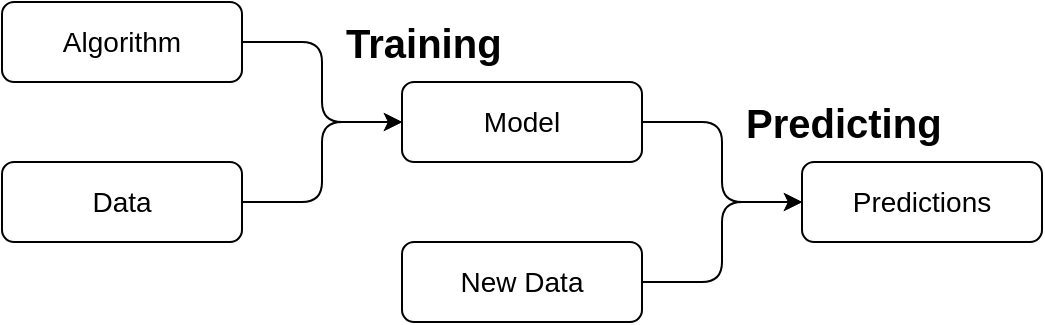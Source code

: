 <mxfile version="13.9.5" type="device" pages="5"><diagram id="xTy2y7PyVUbXui-J8zsi" name="Modelling"><mxGraphModel dx="1122" dy="823" grid="1" gridSize="10" guides="1" tooltips="1" connect="1" arrows="1" fold="1" page="1" pageScale="1" pageWidth="827" pageHeight="1169" math="0" shadow="0"><root><mxCell id="a8OBqglMKeLaPlFxwK1M-0"/><mxCell id="a8OBqglMKeLaPlFxwK1M-1" parent="a8OBqglMKeLaPlFxwK1M-0"/><mxCell id="a8OBqglMKeLaPlFxwK1M-9" style="edgeStyle=orthogonalEdgeStyle;rounded=1;orthogonalLoop=1;jettySize=auto;html=1;fontFamily=Arial;fontSize=14;" parent="a8OBqglMKeLaPlFxwK1M-1" source="a8OBqglMKeLaPlFxwK1M-4" target="a8OBqglMKeLaPlFxwK1M-6" edge="1"><mxGeometry relative="1" as="geometry"/></mxCell><mxCell id="a8OBqglMKeLaPlFxwK1M-4" value="Algorithm" style="rounded=1;whiteSpace=wrap;html=1;fontFamily=Arial;fontSize=14;" parent="a8OBqglMKeLaPlFxwK1M-1" vertex="1"><mxGeometry x="120" y="280" width="120" height="40" as="geometry"/></mxCell><mxCell id="a8OBqglMKeLaPlFxwK1M-10" style="edgeStyle=orthogonalEdgeStyle;rounded=1;orthogonalLoop=1;jettySize=auto;html=1;fontFamily=Arial;fontSize=14;" parent="a8OBqglMKeLaPlFxwK1M-1" source="a8OBqglMKeLaPlFxwK1M-5" target="a8OBqglMKeLaPlFxwK1M-6" edge="1"><mxGeometry relative="1" as="geometry"/></mxCell><mxCell id="a8OBqglMKeLaPlFxwK1M-5" value="Data" style="rounded=1;whiteSpace=wrap;html=1;fontFamily=Arial;fontSize=14;" parent="a8OBqglMKeLaPlFxwK1M-1" vertex="1"><mxGeometry x="120" y="360" width="120" height="40" as="geometry"/></mxCell><mxCell id="a8OBqglMKeLaPlFxwK1M-11" style="edgeStyle=orthogonalEdgeStyle;rounded=1;orthogonalLoop=1;jettySize=auto;html=1;entryX=0;entryY=0.5;entryDx=0;entryDy=0;fontFamily=Arial;fontSize=14;" parent="a8OBqglMKeLaPlFxwK1M-1" source="a8OBqglMKeLaPlFxwK1M-6" target="a8OBqglMKeLaPlFxwK1M-8" edge="1"><mxGeometry relative="1" as="geometry"/></mxCell><mxCell id="a8OBqglMKeLaPlFxwK1M-6" value="Model" style="rounded=1;whiteSpace=wrap;html=1;fontFamily=Arial;fontSize=14;" parent="a8OBqglMKeLaPlFxwK1M-1" vertex="1"><mxGeometry x="320" y="320" width="120" height="40" as="geometry"/></mxCell><mxCell id="a8OBqglMKeLaPlFxwK1M-12" style="edgeStyle=orthogonalEdgeStyle;rounded=1;orthogonalLoop=1;jettySize=auto;html=1;entryX=0;entryY=0.5;entryDx=0;entryDy=0;fontFamily=Arial;fontSize=14;" parent="a8OBqglMKeLaPlFxwK1M-1" source="a8OBqglMKeLaPlFxwK1M-7" target="a8OBqglMKeLaPlFxwK1M-8" edge="1"><mxGeometry relative="1" as="geometry"/></mxCell><mxCell id="a8OBqglMKeLaPlFxwK1M-7" value="New Data" style="rounded=1;whiteSpace=wrap;html=1;fontFamily=Arial;fontSize=14;" parent="a8OBqglMKeLaPlFxwK1M-1" vertex="1"><mxGeometry x="320" y="400" width="120" height="40" as="geometry"/></mxCell><mxCell id="a8OBqglMKeLaPlFxwK1M-8" value="Predictions" style="rounded=1;whiteSpace=wrap;html=1;fontFamily=Arial;fontSize=14;" parent="a8OBqglMKeLaPlFxwK1M-1" vertex="1"><mxGeometry x="520" y="360" width="120" height="40" as="geometry"/></mxCell><mxCell id="pkLMkSq3gTaRgPlo_89J-0" value="&lt;b&gt;&lt;font style=&quot;font-size: 20px&quot;&gt;Training&lt;/font&gt;&lt;/b&gt;" style="text;html=1;strokeColor=none;fillColor=none;align=left;verticalAlign=middle;whiteSpace=wrap;rounded=0;dashed=1;fontFamily=Arial;fontSize=14;shadow=0;" parent="a8OBqglMKeLaPlFxwK1M-1" vertex="1"><mxGeometry x="290" y="290" width="40" height="20" as="geometry"/></mxCell><mxCell id="lcDEcHMbwox3hYCZz1Sc-0" value="&lt;b&gt;&lt;font style=&quot;font-size: 20px&quot;&gt;Predicting&lt;/font&gt;&lt;/b&gt;" style="text;html=1;strokeColor=none;fillColor=none;align=left;verticalAlign=middle;whiteSpace=wrap;rounded=0;dashed=1;fontFamily=Arial;fontSize=14;shadow=0;" parent="a8OBqglMKeLaPlFxwK1M-1" vertex="1"><mxGeometry x="490" y="330" width="40" height="20" as="geometry"/></mxCell></root></mxGraphModel></diagram><diagram id="cHXQ7OsaG6UoClwh1egs" name="Model"><mxGraphModel dx="295" dy="823" grid="1" gridSize="10" guides="1" tooltips="1" connect="1" arrows="1" fold="1" page="1" pageScale="1" pageWidth="827" pageHeight="1169" math="0" shadow="0"><root><mxCell id="7LIMYrIIMNjhxqGg4Xl--0"/><mxCell id="7LIMYrIIMNjhxqGg4Xl--1" parent="7LIMYrIIMNjhxqGg4Xl--0"/><mxCell id="I1Z-sqdqIyx8Wfj8hcWC-0" value="" style="rounded=1;whiteSpace=wrap;html=1;fontFamily=Arial;fontSize=14;arcSize=5;dashed=1;" vertex="1" parent="7LIMYrIIMNjhxqGg4Xl--1"><mxGeometry x="880" y="40" width="360" height="160" as="geometry"/></mxCell><mxCell id="VPc66kngeP4kBs-6OCEK-0" value="" style="edgeStyle=orthogonalEdgeStyle;rounded=0;orthogonalLoop=1;jettySize=auto;html=1;" edge="1" parent="7LIMYrIIMNjhxqGg4Xl--1" source="I1Z-sqdqIyx8Wfj8hcWC-1" target="I1Z-sqdqIyx8Wfj8hcWC-2"><mxGeometry relative="1" as="geometry"/></mxCell><mxCell id="I1Z-sqdqIyx8Wfj8hcWC-1" value="Pre-processor" style="rounded=1;whiteSpace=wrap;html=1;fontFamily=Arial;fontSize=14;fillColor=#d5e8d4;strokeColor=#82b366;" vertex="1" parent="7LIMYrIIMNjhxqGg4Xl--1"><mxGeometry x="920" y="120" width="120" height="40" as="geometry"/></mxCell><mxCell id="I1Z-sqdqIyx8Wfj8hcWC-2" value="Estimator" style="rounded=1;whiteSpace=wrap;html=1;fontFamily=Arial;fontSize=14;fillColor=#d5e8d4;strokeColor=#82b366;" vertex="1" parent="7LIMYrIIMNjhxqGg4Xl--1"><mxGeometry x="1080" y="120" width="120" height="40" as="geometry"/></mxCell><mxCell id="nZZqn4tm8557bT5Q1NgA-0" value="&lt;b&gt;&lt;font style=&quot;font-size: 20px&quot;&gt;Model&lt;/font&gt;&lt;/b&gt;" style="text;html=1;strokeColor=none;fillColor=none;align=left;verticalAlign=middle;whiteSpace=wrap;rounded=0;dashed=1;fontFamily=Arial;fontSize=14;" vertex="1" parent="7LIMYrIIMNjhxqGg4Xl--1"><mxGeometry x="920" y="70" width="40" height="20" as="geometry"/></mxCell></root></mxGraphModel></diagram><diagram name="Training" id="74e2e168-ea6b-b213-b513-2b3c1d86103e"><mxGraphModel dx="22" dy="823" grid="1" gridSize="10" guides="1" tooltips="1" connect="1" arrows="1" fold="1" page="1" pageScale="1" pageWidth="1100" pageHeight="850" background="#ffffff" math="0" shadow="0"><root><mxCell id="0"/><mxCell id="1" parent="0"/><mxCell id="fzLfbE-F1dymMLBOgdQf-57" value="" style="rounded=1;whiteSpace=wrap;html=1;fontFamily=Arial;fontSize=14;arcSize=5;dashed=1;" parent="1" vertex="1"><mxGeometry x="1160" y="40" width="680" height="880" as="geometry"/></mxCell><mxCell id="fzLfbE-F1dymMLBOgdQf-58" style="edgeStyle=orthogonalEdgeStyle;rounded=1;orthogonalLoop=1;jettySize=auto;html=1;fontFamily=Arial;fontSize=14;" parent="1" source="fzLfbE-F1dymMLBOgdQf-60" target="fzLfbE-F1dymMLBOgdQf-63" edge="1"><mxGeometry relative="1" as="geometry"/></mxCell><mxCell id="fzLfbE-F1dymMLBOgdQf-59" style="edgeStyle=orthogonalEdgeStyle;rounded=1;orthogonalLoop=1;jettySize=auto;html=1;fontFamily=Arial;fontSize=14;" parent="1" source="fzLfbE-F1dymMLBOgdQf-60" target="fzLfbE-F1dymMLBOgdQf-65" edge="1"><mxGeometry relative="1" as="geometry"/></mxCell><mxCell id="fzLfbE-F1dymMLBOgdQf-60" value="Raw Data" style="rounded=1;whiteSpace=wrap;html=1;fontFamily=Arial;fontSize=14;fillColor=#dae8fc;strokeColor=#6c8ebf;" parent="1" vertex="1"><mxGeometry x="1200" y="120" width="120" height="40" as="geometry"/></mxCell><mxCell id="fzLfbE-F1dymMLBOgdQf-61" value="" style="edgeStyle=orthogonalEdgeStyle;rounded=1;orthogonalLoop=1;jettySize=auto;html=1;fontFamily=Arial;fontSize=14;" parent="1" source="fzLfbE-F1dymMLBOgdQf-63" target="fzLfbE-F1dymMLBOgdQf-67" edge="1"><mxGeometry relative="1" as="geometry"/></mxCell><mxCell id="fzLfbE-F1dymMLBOgdQf-62" style="edgeStyle=orthogonalEdgeStyle;rounded=1;orthogonalLoop=1;jettySize=auto;html=1;fontFamily=Arial;fontSize=14;" parent="1" source="fzLfbE-F1dymMLBOgdQf-63" target="fzLfbE-F1dymMLBOgdQf-73" edge="1"><mxGeometry relative="1" as="geometry"/></mxCell><mxCell id="fzLfbE-F1dymMLBOgdQf-63" value="Train Data" style="rounded=1;whiteSpace=wrap;html=1;fontFamily=Arial;fontSize=14;fillColor=#dae8fc;strokeColor=#6c8ebf;" parent="1" vertex="1"><mxGeometry x="1520" y="200" width="120" height="40" as="geometry"/></mxCell><mxCell id="fzLfbE-F1dymMLBOgdQf-64" style="edgeStyle=orthogonalEdgeStyle;rounded=1;orthogonalLoop=1;jettySize=auto;html=1;fontFamily=Arial;fontSize=14;" parent="1" source="fzLfbE-F1dymMLBOgdQf-65" target="fzLfbE-F1dymMLBOgdQf-75" edge="1"><mxGeometry relative="1" as="geometry"/></mxCell><mxCell id="fzLfbE-F1dymMLBOgdQf-65" value="Test Data" style="rounded=1;whiteSpace=wrap;html=1;fontFamily=Arial;fontSize=14;fillColor=#dae8fc;strokeColor=#6c8ebf;" parent="1" vertex="1"><mxGeometry x="1680" y="200" width="120" height="40" as="geometry"/></mxCell><mxCell id="fzLfbE-F1dymMLBOgdQf-66" value="" style="edgeStyle=orthogonalEdgeStyle;rounded=1;orthogonalLoop=1;jettySize=auto;html=1;fontFamily=Arial;fontSize=14;" parent="1" source="fzLfbE-F1dymMLBOgdQf-67" target="fzLfbE-F1dymMLBOgdQf-71" edge="1"><mxGeometry relative="1" as="geometry"/></mxCell><mxCell id="fzLfbE-F1dymMLBOgdQf-67" value="Fit Pre-processor" style="shape=process;whiteSpace=wrap;html=1;backgroundOutline=1;fontFamily=Arial;fontSize=14;" parent="1" vertex="1"><mxGeometry x="1360" y="280" width="120" height="40" as="geometry"/></mxCell><mxCell id="fzLfbE-F1dymMLBOgdQf-68" style="edgeStyle=orthogonalEdgeStyle;rounded=1;orthogonalLoop=1;jettySize=auto;html=1;fontFamily=Arial;fontSize=14;" parent="1" source="fzLfbE-F1dymMLBOgdQf-71" target="fzLfbE-F1dymMLBOgdQf-75" edge="1"><mxGeometry relative="1" as="geometry"><Array as="points"><mxPoint x="1710" y="370"/></Array></mxGeometry></mxCell><mxCell id="fzLfbE-F1dymMLBOgdQf-69" style="edgeStyle=orthogonalEdgeStyle;rounded=1;orthogonalLoop=1;jettySize=auto;html=1;fontFamily=Arial;fontSize=14;" parent="1" source="fzLfbE-F1dymMLBOgdQf-71" target="fzLfbE-F1dymMLBOgdQf-73" edge="1"><mxGeometry relative="1" as="geometry"><Array as="points"><mxPoint x="1550" y="390"/></Array></mxGeometry></mxCell><mxCell id="fzLfbE-F1dymMLBOgdQf-70" style="edgeStyle=orthogonalEdgeStyle;rounded=1;orthogonalLoop=1;jettySize=auto;html=1;exitX=0.5;exitY=1;exitDx=0;exitDy=0;entryX=0.5;entryY=0;entryDx=0;entryDy=0;fontFamily=Arial;fontSize=14;" parent="1" source="fzLfbE-F1dymMLBOgdQf-71" target="fzLfbE-F1dymMLBOgdQf-89" edge="1"><mxGeometry relative="1" as="geometry"><Array as="points"><mxPoint x="1420" y="800"/><mxPoint x="1580" y="800"/></Array></mxGeometry></mxCell><mxCell id="fzLfbE-F1dymMLBOgdQf-71" value="Pre-processor" style="rounded=1;whiteSpace=wrap;html=1;fontFamily=Arial;fontSize=14;fillColor=#d5e8d4;strokeColor=#82b366;" parent="1" vertex="1"><mxGeometry x="1360" y="360" width="120" height="40" as="geometry"/></mxCell><mxCell id="fzLfbE-F1dymMLBOgdQf-72" value="" style="edgeStyle=orthogonalEdgeStyle;rounded=1;orthogonalLoop=1;jettySize=auto;html=1;fontFamily=Arial;fontSize=14;" parent="1" source="fzLfbE-F1dymMLBOgdQf-73" target="fzLfbE-F1dymMLBOgdQf-77" edge="1"><mxGeometry relative="1" as="geometry"/></mxCell><mxCell id="fzLfbE-F1dymMLBOgdQf-73" value="Pre-process" style="shape=process;whiteSpace=wrap;html=1;backgroundOutline=1;fontFamily=Arial;fontSize=14;" parent="1" vertex="1"><mxGeometry x="1520" y="440" width="120" height="40" as="geometry"/></mxCell><mxCell id="fzLfbE-F1dymMLBOgdQf-74" value="" style="edgeStyle=orthogonalEdgeStyle;rounded=1;orthogonalLoop=1;jettySize=auto;html=1;fontFamily=Arial;fontSize=14;" parent="1" source="fzLfbE-F1dymMLBOgdQf-75" target="fzLfbE-F1dymMLBOgdQf-79" edge="1"><mxGeometry relative="1" as="geometry"/></mxCell><mxCell id="fzLfbE-F1dymMLBOgdQf-75" value="Pre-process" style="shape=process;whiteSpace=wrap;html=1;backgroundOutline=1;fontFamily=Arial;fontSize=14;" parent="1" vertex="1"><mxGeometry x="1680" y="440" width="120" height="40" as="geometry"/></mxCell><mxCell id="fzLfbE-F1dymMLBOgdQf-76" style="edgeStyle=orthogonalEdgeStyle;rounded=1;orthogonalLoop=1;jettySize=auto;html=1;fontFamily=Arial;fontSize=14;" parent="1" source="fzLfbE-F1dymMLBOgdQf-77" target="fzLfbE-F1dymMLBOgdQf-81" edge="1"><mxGeometry relative="1" as="geometry"/></mxCell><mxCell id="fzLfbE-F1dymMLBOgdQf-77" value="Pre-processed Train Data" style="rounded=1;whiteSpace=wrap;html=1;fontFamily=Arial;fontSize=14;fillColor=#dae8fc;strokeColor=#6c8ebf;" parent="1" vertex="1"><mxGeometry x="1520" y="520" width="120" height="40" as="geometry"/></mxCell><mxCell id="fzLfbE-F1dymMLBOgdQf-78" style="edgeStyle=orthogonalEdgeStyle;rounded=1;orthogonalLoop=1;jettySize=auto;html=1;fontFamily=Arial;fontSize=14;" parent="1" source="fzLfbE-F1dymMLBOgdQf-79" target="fzLfbE-F1dymMLBOgdQf-83" edge="1"><mxGeometry relative="1" as="geometry"/></mxCell><mxCell id="fzLfbE-F1dymMLBOgdQf-79" value="Pre-processed Test Data" style="rounded=1;whiteSpace=wrap;html=1;fontFamily=Arial;fontSize=14;fillColor=#dae8fc;strokeColor=#6c8ebf;" parent="1" vertex="1"><mxGeometry x="1680" y="520" width="120" height="40" as="geometry"/></mxCell><mxCell id="fzLfbE-F1dymMLBOgdQf-80" style="edgeStyle=orthogonalEdgeStyle;rounded=1;orthogonalLoop=1;jettySize=auto;html=1;fontFamily=Arial;fontSize=14;" parent="1" source="fzLfbE-F1dymMLBOgdQf-81" target="fzLfbE-F1dymMLBOgdQf-86" edge="1"><mxGeometry relative="1" as="geometry"/></mxCell><mxCell id="fzLfbE-F1dymMLBOgdQf-81" value="Train Estimator" style="shape=process;whiteSpace=wrap;html=1;backgroundOutline=1;fontFamily=Arial;fontSize=14;" parent="1" vertex="1"><mxGeometry x="1520" y="600" width="120" height="40" as="geometry"/></mxCell><mxCell id="fzLfbE-F1dymMLBOgdQf-82" value="" style="edgeStyle=orthogonalEdgeStyle;rounded=1;orthogonalLoop=1;jettySize=auto;html=1;fontFamily=Arial;fontSize=14;" parent="1" source="fzLfbE-F1dymMLBOgdQf-83" target="fzLfbE-F1dymMLBOgdQf-91" edge="1"><mxGeometry relative="1" as="geometry"/></mxCell><mxCell id="fzLfbE-F1dymMLBOgdQf-83" value="Evaluate Estimator" style="shape=process;whiteSpace=wrap;html=1;backgroundOutline=1;fontFamily=Arial;fontSize=14;" parent="1" vertex="1"><mxGeometry x="1680" y="680" width="120" height="40" as="geometry"/></mxCell><mxCell id="fzLfbE-F1dymMLBOgdQf-84" style="edgeStyle=orthogonalEdgeStyle;rounded=1;orthogonalLoop=1;jettySize=auto;html=1;entryX=0;entryY=0.5;entryDx=0;entryDy=0;fontFamily=Arial;fontSize=14;" parent="1" source="fzLfbE-F1dymMLBOgdQf-86" target="fzLfbE-F1dymMLBOgdQf-83" edge="1"><mxGeometry relative="1" as="geometry"/></mxCell><mxCell id="fzLfbE-F1dymMLBOgdQf-85" value="" style="edgeStyle=orthogonalEdgeStyle;rounded=1;orthogonalLoop=1;jettySize=auto;html=1;fontFamily=Arial;fontSize=14;" parent="1" source="fzLfbE-F1dymMLBOgdQf-86" target="fzLfbE-F1dymMLBOgdQf-89" edge="1"><mxGeometry relative="1" as="geometry"/></mxCell><mxCell id="fzLfbE-F1dymMLBOgdQf-86" value="Estimator" style="rounded=1;whiteSpace=wrap;html=1;fontFamily=Arial;fontSize=14;fillColor=#d5e8d4;strokeColor=#82b366;" parent="1" vertex="1"><mxGeometry x="1520" y="680" width="120" height="40" as="geometry"/></mxCell><mxCell id="fzLfbE-F1dymMLBOgdQf-87" style="edgeStyle=orthogonalEdgeStyle;rounded=1;orthogonalLoop=1;jettySize=auto;html=1;fontFamily=Arial;fontSize=14;" parent="1" source="fzLfbE-F1dymMLBOgdQf-88" target="fzLfbE-F1dymMLBOgdQf-81" edge="1"><mxGeometry relative="1" as="geometry"/></mxCell><mxCell id="fzLfbE-F1dymMLBOgdQf-88" value="Training&lt;br&gt;Algorithm" style="rounded=1;whiteSpace=wrap;html=1;fontFamily=Arial;fontSize=14;fillColor=#fff2cc;strokeColor=#d6b656;" parent="1" vertex="1"><mxGeometry x="1200" y="600" width="120" height="40" as="geometry"/></mxCell><mxCell id="fzLfbE-F1dymMLBOgdQf-93" style="edgeStyle=orthogonalEdgeStyle;rounded=1;orthogonalLoop=1;jettySize=auto;html=1;fontFamily=Arial;fontSize=14;" parent="1" source="fzLfbE-F1dymMLBOgdQf-89" target="fzLfbE-F1dymMLBOgdQf-92" edge="1"><mxGeometry relative="1" as="geometry"/></mxCell><mxCell id="fzLfbE-F1dymMLBOgdQf-89" value="Register Model" style="shape=process;whiteSpace=wrap;html=1;backgroundOutline=1;fontFamily=Arial;fontSize=14;" parent="1" vertex="1"><mxGeometry x="1520" y="840" width="120" height="40" as="geometry"/></mxCell><mxCell id="fzLfbE-F1dymMLBOgdQf-90" style="edgeStyle=orthogonalEdgeStyle;rounded=1;orthogonalLoop=1;jettySize=auto;html=1;exitX=0.5;exitY=1;exitDx=0;exitDy=0;entryX=1;entryY=0.5;entryDx=0;entryDy=0;fontFamily=Arial;fontSize=14;" parent="1" source="fzLfbE-F1dymMLBOgdQf-91" target="fzLfbE-F1dymMLBOgdQf-89" edge="1"><mxGeometry relative="1" as="geometry"/></mxCell><mxCell id="fzLfbE-F1dymMLBOgdQf-91" value="Evaluation&lt;br&gt;Metrics" style="rounded=1;whiteSpace=wrap;html=1;fontFamily=Arial;fontSize=14;" parent="1" vertex="1"><mxGeometry x="1680" y="760" width="120" height="40" as="geometry"/></mxCell><mxCell id="fzLfbE-F1dymMLBOgdQf-92" value="Model Registry" style="rounded=1;whiteSpace=wrap;html=1;fontFamily=Arial;fontSize=14;fillColor=#e1d5e7;strokeColor=#9673a6;" parent="1" vertex="1"><mxGeometry x="1520" y="960" width="120" height="40" as="geometry"/></mxCell><mxCell id="fzLfbE-F1dymMLBOgdQf-94" value="&lt;b&gt;&lt;font style=&quot;font-size: 20px&quot;&gt;Training&lt;/font&gt;&lt;/b&gt;" style="text;html=1;strokeColor=none;fillColor=none;align=left;verticalAlign=middle;whiteSpace=wrap;rounded=0;dashed=1;fontFamily=Arial;fontSize=14;" parent="1" vertex="1"><mxGeometry x="1200" y="70" width="40" height="20" as="geometry"/></mxCell></root></mxGraphModel></diagram><diagram id="GuWJZfnpEX2tFPy7BMl6" name="Calibrating"><mxGraphModel dx="295" dy="823" grid="1" gridSize="10" guides="1" tooltips="1" connect="1" arrows="1" fold="1" page="1" pageScale="1" pageWidth="827" pageHeight="1169" math="0" shadow="0"><root><mxCell id="D7kv5JuL8nvupH9nSDgM-0"/><mxCell id="D7kv5JuL8nvupH9nSDgM-1" parent="D7kv5JuL8nvupH9nSDgM-0"/><mxCell id="ubzwVZP0u0Q2khTZHmFF-0" value="" style="rounded=1;whiteSpace=wrap;html=1;fontFamily=Arial;fontSize=14;arcSize=5;dashed=1;" parent="D7kv5JuL8nvupH9nSDgM-1" vertex="1"><mxGeometry x="1040" y="200" width="560" height="720" as="geometry"/></mxCell><mxCell id="ubzwVZP0u0Q2khTZHmFF-2" style="edgeStyle=orthogonalEdgeStyle;rounded=1;orthogonalLoop=1;jettySize=auto;html=1;fontFamily=Arial;fontSize=14;" parent="D7kv5JuL8nvupH9nSDgM-1" source="ubzwVZP0u0Q2khTZHmFF-3" target="ubzwVZP0u0Q2khTZHmFF-8" edge="1"><mxGeometry relative="1" as="geometry"/></mxCell><mxCell id="ubzwVZP0u0Q2khTZHmFF-3" value="Raw Data" style="rounded=1;whiteSpace=wrap;html=1;fontFamily=Arial;fontSize=14;fillColor=#dae8fc;strokeColor=#6c8ebf;" parent="D7kv5JuL8nvupH9nSDgM-1" vertex="1"><mxGeometry x="1080" y="280" width="120" height="40" as="geometry"/></mxCell><mxCell id="ubzwVZP0u0Q2khTZHmFF-7" style="edgeStyle=orthogonalEdgeStyle;rounded=1;orthogonalLoop=1;jettySize=auto;html=1;fontFamily=Arial;fontSize=14;" parent="D7kv5JuL8nvupH9nSDgM-1" source="ubzwVZP0u0Q2khTZHmFF-8" target="ubzwVZP0u0Q2khTZHmFF-18" edge="1"><mxGeometry relative="1" as="geometry"/></mxCell><mxCell id="ubzwVZP0u0Q2khTZHmFF-8" value="Test Data" style="rounded=1;whiteSpace=wrap;html=1;fontFamily=Arial;fontSize=14;fillColor=#dae8fc;strokeColor=#6c8ebf;" parent="D7kv5JuL8nvupH9nSDgM-1" vertex="1"><mxGeometry x="1280" y="280" width="120" height="40" as="geometry"/></mxCell><mxCell id="74QNjlxHKozo7vmwcEee-7" style="edgeStyle=orthogonalEdgeStyle;rounded=1;orthogonalLoop=1;jettySize=auto;html=1;exitX=1;exitY=0.25;exitDx=0;exitDy=0;entryX=0;entryY=0.25;entryDx=0;entryDy=0;" parent="D7kv5JuL8nvupH9nSDgM-1" source="ubzwVZP0u0Q2khTZHmFF-14" target="ubzwVZP0u0Q2khTZHmFF-18" edge="1"><mxGeometry relative="1" as="geometry"/></mxCell><mxCell id="74QNjlxHKozo7vmwcEee-8" style="edgeStyle=orthogonalEdgeStyle;rounded=1;orthogonalLoop=1;jettySize=auto;html=1;exitX=1;exitY=0.75;exitDx=0;exitDy=0;entryX=0.5;entryY=0;entryDx=0;entryDy=0;" parent="D7kv5JuL8nvupH9nSDgM-1" source="ubzwVZP0u0Q2khTZHmFF-14" target="ubzwVZP0u0Q2khTZHmFF-33" edge="1"><mxGeometry relative="1" as="geometry"><Array as="points"><mxPoint x="1240" y="390"/><mxPoint x="1240" y="780"/><mxPoint x="1340" y="780"/></Array></mxGeometry></mxCell><mxCell id="ubzwVZP0u0Q2khTZHmFF-14" value="Pre-processor" style="rounded=1;whiteSpace=wrap;html=1;fontFamily=Arial;fontSize=14;fillColor=#d5e8d4;strokeColor=#82b366;" parent="D7kv5JuL8nvupH9nSDgM-1" vertex="1"><mxGeometry x="1080" y="360" width="120" height="40" as="geometry"/></mxCell><mxCell id="ubzwVZP0u0Q2khTZHmFF-17" value="" style="edgeStyle=orthogonalEdgeStyle;rounded=1;orthogonalLoop=1;jettySize=auto;html=1;fontFamily=Arial;fontSize=14;" parent="D7kv5JuL8nvupH9nSDgM-1" source="ubzwVZP0u0Q2khTZHmFF-18" target="ubzwVZP0u0Q2khTZHmFF-22" edge="1"><mxGeometry relative="1" as="geometry"/></mxCell><mxCell id="ubzwVZP0u0Q2khTZHmFF-18" value="Pre-process" style="shape=process;whiteSpace=wrap;html=1;backgroundOutline=1;fontFamily=Arial;fontSize=14;" parent="D7kv5JuL8nvupH9nSDgM-1" vertex="1"><mxGeometry x="1280" y="360" width="120" height="40" as="geometry"/></mxCell><mxCell id="74QNjlxHKozo7vmwcEee-4" value="" style="edgeStyle=orthogonalEdgeStyle;rounded=1;orthogonalLoop=1;jettySize=auto;html=1;" parent="D7kv5JuL8nvupH9nSDgM-1" source="ubzwVZP0u0Q2khTZHmFF-22" target="ubzwVZP0u0Q2khTZHmFF-24" edge="1"><mxGeometry relative="1" as="geometry"/></mxCell><mxCell id="74QNjlxHKozo7vmwcEee-6" style="edgeStyle=orthogonalEdgeStyle;rounded=1;orthogonalLoop=1;jettySize=auto;html=1;" parent="D7kv5JuL8nvupH9nSDgM-1" source="ubzwVZP0u0Q2khTZHmFF-22" target="ubzwVZP0u0Q2khTZHmFF-26" edge="1"><mxGeometry relative="1" as="geometry"/></mxCell><mxCell id="ubzwVZP0u0Q2khTZHmFF-22" value="Pre-processed Test Data" style="rounded=1;whiteSpace=wrap;html=1;fontFamily=Arial;fontSize=14;fillColor=#dae8fc;strokeColor=#6c8ebf;" parent="D7kv5JuL8nvupH9nSDgM-1" vertex="1"><mxGeometry x="1280" y="440" width="120" height="40" as="geometry"/></mxCell><mxCell id="T9d5oIJrmIuhIrHtJYar-8" value="" style="edgeStyle=orthogonalEdgeStyle;rounded=1;orthogonalLoop=1;jettySize=auto;html=1;" parent="D7kv5JuL8nvupH9nSDgM-1" source="ubzwVZP0u0Q2khTZHmFF-24" target="T9d5oIJrmIuhIrHtJYar-2" edge="1"><mxGeometry relative="1" as="geometry"/></mxCell><mxCell id="ubzwVZP0u0Q2khTZHmFF-24" value="Calibrate Estimator" style="shape=process;whiteSpace=wrap;html=1;backgroundOutline=1;fontFamily=Arial;fontSize=14;" parent="D7kv5JuL8nvupH9nSDgM-1" vertex="1"><mxGeometry x="1280" y="600" width="120" height="40" as="geometry"/></mxCell><mxCell id="ubzwVZP0u0Q2khTZHmFF-25" value="" style="edgeStyle=orthogonalEdgeStyle;rounded=1;orthogonalLoop=1;jettySize=auto;html=1;fontFamily=Arial;fontSize=14;" parent="D7kv5JuL8nvupH9nSDgM-1" source="ubzwVZP0u0Q2khTZHmFF-26" target="ubzwVZP0u0Q2khTZHmFF-35" edge="1"><mxGeometry relative="1" as="geometry"/></mxCell><mxCell id="ubzwVZP0u0Q2khTZHmFF-26" value="Evaluate Estimator" style="shape=process;whiteSpace=wrap;html=1;backgroundOutline=1;fontFamily=Arial;fontSize=14;" parent="D7kv5JuL8nvupH9nSDgM-1" vertex="1"><mxGeometry x="1440" y="680" width="120" height="40" as="geometry"/></mxCell><mxCell id="ubzwVZP0u0Q2khTZHmFF-30" style="edgeStyle=orthogonalEdgeStyle;rounded=1;orthogonalLoop=1;jettySize=auto;html=1;fontFamily=Arial;fontSize=14;" parent="D7kv5JuL8nvupH9nSDgM-1" source="ubzwVZP0u0Q2khTZHmFF-31" target="ubzwVZP0u0Q2khTZHmFF-24" edge="1"><mxGeometry relative="1" as="geometry"/></mxCell><mxCell id="ubzwVZP0u0Q2khTZHmFF-31" value="Calibration&lt;br&gt;Algorithm" style="rounded=1;whiteSpace=wrap;html=1;fontFamily=Arial;fontSize=14;fillColor=#fff2cc;strokeColor=#d6b656;" parent="D7kv5JuL8nvupH9nSDgM-1" vertex="1"><mxGeometry x="1080" y="600" width="120" height="40" as="geometry"/></mxCell><mxCell id="Z_RzSSCOMTFx2VxE35YE-1" value="" style="edgeStyle=orthogonalEdgeStyle;rounded=1;orthogonalLoop=1;jettySize=auto;html=1;" parent="D7kv5JuL8nvupH9nSDgM-1" source="ubzwVZP0u0Q2khTZHmFF-33" target="Z_RzSSCOMTFx2VxE35YE-0" edge="1"><mxGeometry relative="1" as="geometry"/></mxCell><mxCell id="ubzwVZP0u0Q2khTZHmFF-33" value="Register Calibrated Model" style="shape=process;whiteSpace=wrap;html=1;backgroundOutline=1;fontFamily=Arial;fontSize=14;" parent="D7kv5JuL8nvupH9nSDgM-1" vertex="1"><mxGeometry x="1280" y="830" width="120" height="60" as="geometry"/></mxCell><mxCell id="ubzwVZP0u0Q2khTZHmFF-34" style="edgeStyle=orthogonalEdgeStyle;rounded=1;orthogonalLoop=1;jettySize=auto;html=1;exitX=0.5;exitY=1;exitDx=0;exitDy=0;entryX=1;entryY=0.5;entryDx=0;entryDy=0;fontFamily=Arial;fontSize=14;" parent="D7kv5JuL8nvupH9nSDgM-1" source="ubzwVZP0u0Q2khTZHmFF-35" target="ubzwVZP0u0Q2khTZHmFF-33" edge="1"><mxGeometry relative="1" as="geometry"/></mxCell><mxCell id="ubzwVZP0u0Q2khTZHmFF-35" value="Evaluation&lt;br&gt;Metrics" style="rounded=1;whiteSpace=wrap;html=1;fontFamily=Arial;fontSize=14;" parent="D7kv5JuL8nvupH9nSDgM-1" vertex="1"><mxGeometry x="1440" y="760" width="120" height="40" as="geometry"/></mxCell><mxCell id="T9d5oIJrmIuhIrHtJYar-6" style="edgeStyle=orthogonalEdgeStyle;rounded=1;orthogonalLoop=1;jettySize=auto;html=1;" parent="D7kv5JuL8nvupH9nSDgM-1" source="ubzwVZP0u0Q2khTZHmFF-36" target="ubzwVZP0u0Q2khTZHmFF-14" edge="1"><mxGeometry relative="1" as="geometry"/></mxCell><mxCell id="T9d5oIJrmIuhIrHtJYar-7" style="edgeStyle=orthogonalEdgeStyle;rounded=1;orthogonalLoop=1;jettySize=auto;html=1;entryX=0;entryY=0.5;entryDx=0;entryDy=0;" parent="D7kv5JuL8nvupH9nSDgM-1" source="ubzwVZP0u0Q2khTZHmFF-36" target="ubzwVZP0u0Q2khTZHmFF-29" edge="1"><mxGeometry relative="1" as="geometry"/></mxCell><mxCell id="ubzwVZP0u0Q2khTZHmFF-36" value="Model Registry" style="rounded=1;whiteSpace=wrap;html=1;fontFamily=Arial;fontSize=14;fillColor=#e1d5e7;strokeColor=#9673a6;" parent="D7kv5JuL8nvupH9nSDgM-1" vertex="1"><mxGeometry x="880" y="360" width="120" height="40" as="geometry"/></mxCell><mxCell id="ubzwVZP0u0Q2khTZHmFF-37" value="&lt;b&gt;&lt;font style=&quot;font-size: 20px&quot;&gt;Calibrating&lt;/font&gt;&lt;/b&gt;" style="text;html=1;strokeColor=none;fillColor=none;align=left;verticalAlign=middle;whiteSpace=wrap;rounded=0;dashed=1;fontFamily=Arial;fontSize=14;" parent="D7kv5JuL8nvupH9nSDgM-1" vertex="1"><mxGeometry x="1080" y="230" width="40" height="20" as="geometry"/></mxCell><mxCell id="74QNjlxHKozo7vmwcEee-3" style="edgeStyle=orthogonalEdgeStyle;rounded=1;orthogonalLoop=1;jettySize=auto;html=1;entryX=0.25;entryY=0;entryDx=0;entryDy=0;" parent="D7kv5JuL8nvupH9nSDgM-1" source="ubzwVZP0u0Q2khTZHmFF-29" target="ubzwVZP0u0Q2khTZHmFF-24" edge="1"><mxGeometry relative="1" as="geometry"/></mxCell><mxCell id="ubzwVZP0u0Q2khTZHmFF-29" value="Estimator" style="rounded=1;whiteSpace=wrap;html=1;fontFamily=Arial;fontSize=14;fillColor=#d5e8d4;strokeColor=#82b366;" parent="D7kv5JuL8nvupH9nSDgM-1" vertex="1"><mxGeometry x="1080" y="520" width="120" height="40" as="geometry"/></mxCell><mxCell id="T9d5oIJrmIuhIrHtJYar-9" value="" style="edgeStyle=orthogonalEdgeStyle;rounded=1;orthogonalLoop=1;jettySize=auto;html=1;" parent="D7kv5JuL8nvupH9nSDgM-1" source="T9d5oIJrmIuhIrHtJYar-2" target="ubzwVZP0u0Q2khTZHmFF-26" edge="1"><mxGeometry relative="1" as="geometry"/></mxCell><mxCell id="xi_t3g0MsGMGLbUBBIHz-0" value="" style="edgeStyle=orthogonalEdgeStyle;rounded=1;orthogonalLoop=1;jettySize=auto;html=1;" parent="D7kv5JuL8nvupH9nSDgM-1" source="T9d5oIJrmIuhIrHtJYar-2" target="ubzwVZP0u0Q2khTZHmFF-33" edge="1"><mxGeometry relative="1" as="geometry"/></mxCell><mxCell id="T9d5oIJrmIuhIrHtJYar-2" value="Calibrated Estimator" style="rounded=1;whiteSpace=wrap;html=1;fontFamily=Arial;fontSize=14;fillColor=#d5e8d4;strokeColor=#82b366;" parent="D7kv5JuL8nvupH9nSDgM-1" vertex="1"><mxGeometry x="1280" y="680" width="120" height="40" as="geometry"/></mxCell><mxCell id="Z_RzSSCOMTFx2VxE35YE-0" value="Model Registry" style="rounded=1;whiteSpace=wrap;html=1;fontFamily=Arial;fontSize=14;fillColor=#e1d5e7;strokeColor=#9673a6;" parent="D7kv5JuL8nvupH9nSDgM-1" vertex="1"><mxGeometry x="1280" y="960" width="120" height="40" as="geometry"/></mxCell></root></mxGraphModel></diagram><diagram id="wosXcDLAJT1C6PcZYE3D" name="Predicting"><mxGraphModel dx="295" dy="1992" grid="1" gridSize="10" guides="1" tooltips="1" connect="1" arrows="1" fold="1" page="1" pageScale="1" pageWidth="827" pageHeight="1169" math="0" shadow="0"><root><mxCell id="0palxQV40BSrs0DIil-G-0"/><mxCell id="0palxQV40BSrs0DIil-G-1" parent="0palxQV40BSrs0DIil-G-0"/><mxCell id="jjHUqRXeEehyVx_EBav6-0" value="" style="rounded=1;whiteSpace=wrap;html=1;fontFamily=Arial;fontSize=14;arcSize=5;dashed=1;" parent="0palxQV40BSrs0DIil-G-1" vertex="1"><mxGeometry x="860" y="-930" width="840" height="240" as="geometry"/></mxCell><mxCell id="wYTFqC6m_lUZ-o5HyFsf-3" value="" style="edgeStyle=orthogonalEdgeStyle;rounded=1;orthogonalLoop=1;jettySize=auto;html=1;fontFamily=Arial;fontSize=14;" parent="0palxQV40BSrs0DIil-G-1" source="jjHUqRXeEehyVx_EBav6-3" target="jjHUqRXeEehyVx_EBav6-16" edge="1"><mxGeometry relative="1" as="geometry"/></mxCell><mxCell id="jjHUqRXeEehyVx_EBav6-3" value="New Raw Data" style="rounded=1;whiteSpace=wrap;html=1;fontFamily=Arial;fontSize=14;fillColor=#dae8fc;strokeColor=#6c8ebf;" parent="0palxQV40BSrs0DIil-G-1" vertex="1"><mxGeometry x="900" y="-770" width="120" height="40" as="geometry"/></mxCell><mxCell id="wYTFqC6m_lUZ-o5HyFsf-8" value="" style="edgeStyle=orthogonalEdgeStyle;rounded=1;orthogonalLoop=1;jettySize=auto;html=1;fontFamily=Arial;fontSize=14;" parent="0palxQV40BSrs0DIil-G-1" source="jjHUqRXeEehyVx_EBav6-14" target="jjHUqRXeEehyVx_EBav6-16" edge="1"><mxGeometry relative="1" as="geometry"/></mxCell><mxCell id="jjHUqRXeEehyVx_EBav6-14" value="Pre-processor" style="rounded=1;whiteSpace=wrap;html=1;fontFamily=Arial;fontSize=14;fillColor=#d5e8d4;strokeColor=#82b366;" parent="0palxQV40BSrs0DIil-G-1" vertex="1"><mxGeometry x="1060" y="-850" width="120" height="40" as="geometry"/></mxCell><mxCell id="wYTFqC6m_lUZ-o5HyFsf-5" value="" style="edgeStyle=orthogonalEdgeStyle;rounded=1;orthogonalLoop=1;jettySize=auto;html=1;fontFamily=Arial;fontSize=14;" parent="0palxQV40BSrs0DIil-G-1" source="jjHUqRXeEehyVx_EBav6-20" target="jjHUqRXeEehyVx_EBav6-24" edge="1"><mxGeometry relative="1" as="geometry"/></mxCell><mxCell id="jjHUqRXeEehyVx_EBav6-20" value="Pre-processed Data" style="rounded=1;whiteSpace=wrap;html=1;fontFamily=Arial;fontSize=14;fillColor=#dae8fc;strokeColor=#6c8ebf;" parent="0palxQV40BSrs0DIil-G-1" vertex="1"><mxGeometry x="1220" y="-770" width="120" height="40" as="geometry"/></mxCell><mxCell id="wYTFqC6m_lUZ-o5HyFsf-6" value="" style="edgeStyle=orthogonalEdgeStyle;rounded=1;orthogonalLoop=1;jettySize=auto;html=1;fontFamily=Arial;fontSize=14;" parent="0palxQV40BSrs0DIil-G-1" source="jjHUqRXeEehyVx_EBav6-24" target="jjHUqRXeEehyVx_EBav6-35" edge="1"><mxGeometry relative="1" as="geometry"/></mxCell><mxCell id="jjHUqRXeEehyVx_EBav6-24" value="Predict" style="shape=process;whiteSpace=wrap;html=1;backgroundOutline=1;fontFamily=Arial;fontSize=14;" parent="0palxQV40BSrs0DIil-G-1" vertex="1"><mxGeometry x="1380" y="-770" width="120" height="40" as="geometry"/></mxCell><mxCell id="wYTFqC6m_lUZ-o5HyFsf-7" value="" style="edgeStyle=orthogonalEdgeStyle;rounded=1;orthogonalLoop=1;jettySize=auto;html=1;fontFamily=Arial;fontSize=14;" parent="0palxQV40BSrs0DIil-G-1" source="jjHUqRXeEehyVx_EBav6-29" target="jjHUqRXeEehyVx_EBav6-24" edge="1"><mxGeometry relative="1" as="geometry"/></mxCell><mxCell id="jjHUqRXeEehyVx_EBav6-29" value="Estimator" style="rounded=1;whiteSpace=wrap;html=1;fontFamily=Arial;fontSize=14;fillColor=#d5e8d4;strokeColor=#82b366;" parent="0palxQV40BSrs0DIil-G-1" vertex="1"><mxGeometry x="1380" y="-850" width="120" height="40" as="geometry"/></mxCell><mxCell id="jjHUqRXeEehyVx_EBav6-35" value="Predictions" style="rounded=1;whiteSpace=wrap;html=1;fontFamily=Arial;fontSize=14;" parent="0palxQV40BSrs0DIil-G-1" vertex="1"><mxGeometry x="1540" y="-770" width="120" height="40" as="geometry"/></mxCell><mxCell id="wYTFqC6m_lUZ-o5HyFsf-1" style="edgeStyle=orthogonalEdgeStyle;rounded=1;orthogonalLoop=1;jettySize=auto;html=1;exitX=0.5;exitY=1;exitDx=0;exitDy=0;entryX=0.5;entryY=0;entryDx=0;entryDy=0;fontFamily=Arial;fontSize=14;" parent="0palxQV40BSrs0DIil-G-1" source="jjHUqRXeEehyVx_EBav6-36" target="jjHUqRXeEehyVx_EBav6-14" edge="1"><mxGeometry relative="1" as="geometry"/></mxCell><mxCell id="wYTFqC6m_lUZ-o5HyFsf-2" style="edgeStyle=orthogonalEdgeStyle;rounded=1;orthogonalLoop=1;jettySize=auto;html=1;fontFamily=Arial;fontSize=14;exitX=0.5;exitY=1;exitDx=0;exitDy=0;" parent="0palxQV40BSrs0DIil-G-1" source="jjHUqRXeEehyVx_EBav6-36" target="jjHUqRXeEehyVx_EBav6-29" edge="1"><mxGeometry relative="1" as="geometry"/></mxCell><mxCell id="jjHUqRXeEehyVx_EBav6-36" value="Model Registry" style="rounded=1;whiteSpace=wrap;html=1;fontFamily=Arial;fontSize=14;fillColor=#e1d5e7;strokeColor=#9673a6;" parent="0palxQV40BSrs0DIil-G-1" vertex="1"><mxGeometry x="1220" y="-1010" width="120" height="40" as="geometry"/></mxCell><mxCell id="jjHUqRXeEehyVx_EBav6-37" value="&lt;b&gt;&lt;font style=&quot;font-size: 20px&quot;&gt;Predicting&lt;/font&gt;&lt;/b&gt;" style="text;html=1;strokeColor=none;fillColor=none;align=left;verticalAlign=middle;whiteSpace=wrap;rounded=0;dashed=1;fontFamily=Arial;fontSize=14;" parent="0palxQV40BSrs0DIil-G-1" vertex="1"><mxGeometry x="900" y="-900" width="40" height="20" as="geometry"/></mxCell><mxCell id="wYTFqC6m_lUZ-o5HyFsf-4" value="" style="edgeStyle=orthogonalEdgeStyle;rounded=1;orthogonalLoop=1;jettySize=auto;html=1;fontFamily=Arial;fontSize=14;" parent="0palxQV40BSrs0DIil-G-1" source="jjHUqRXeEehyVx_EBav6-16" target="jjHUqRXeEehyVx_EBav6-20" edge="1"><mxGeometry relative="1" as="geometry"/></mxCell><mxCell id="jjHUqRXeEehyVx_EBav6-16" value="Pre-process" style="shape=process;whiteSpace=wrap;html=1;backgroundOutline=1;fontFamily=Arial;fontSize=14;" parent="0palxQV40BSrs0DIil-G-1" vertex="1"><mxGeometry x="1060" y="-770" width="120" height="40" as="geometry"/></mxCell></root></mxGraphModel></diagram></mxfile>